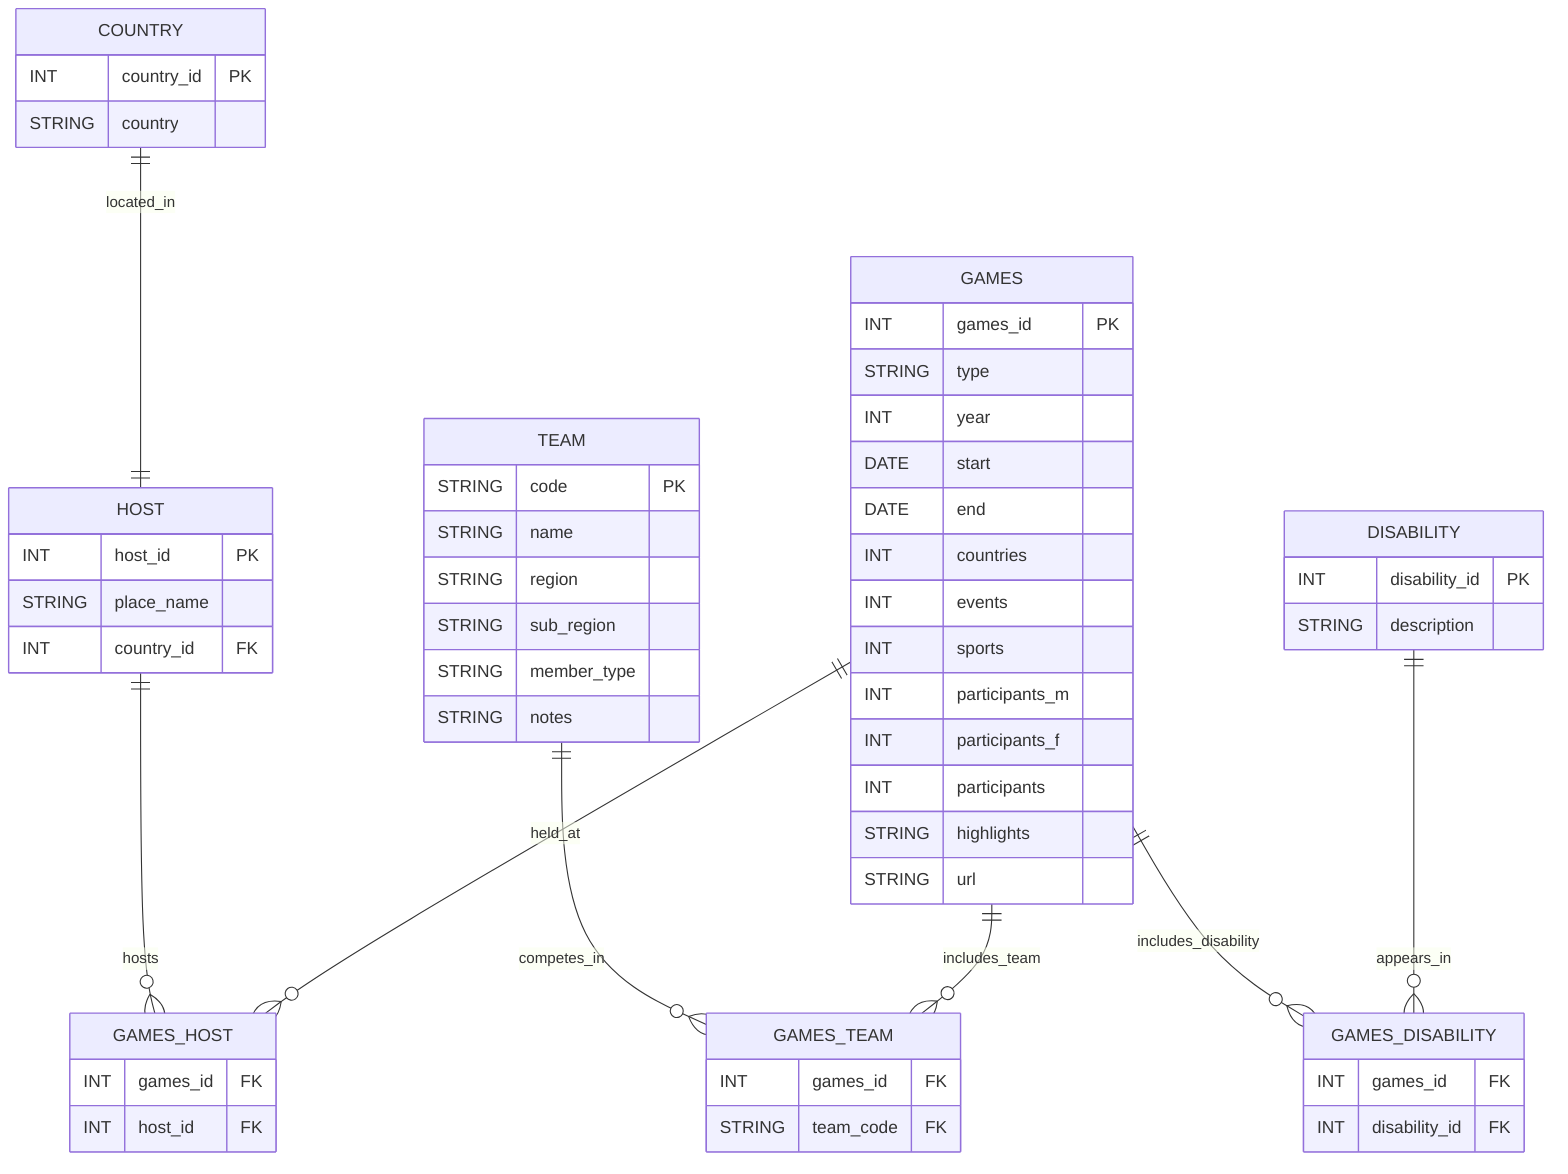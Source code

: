 erDiagram

    GAMES {
        INT games_id PK
        STRING type
        INT year
        DATE start
        DATE end
        INT countries
        INT events
        INT sports
        INT participants_m
        INT participants_f
        INT participants
        STRING highlights
        STRING url
    }

    TEAM {
        STRING code PK
        STRING name
        STRING region
        STRING sub_region
        STRING member_type
        STRING notes
    }

    DISABILITY {
        INT disability_id PK
        STRING description
    }

    COUNTRY {
        INT country_id PK
        STRING country
    }

    HOST {
        INT host_id PK
        STRING place_name
        INT country_id FK
    }

    GAMES_TEAM {
        INT games_id FK
        STRING team_code FK
    }

    GAMES_DISABILITY {
        INT games_id FK
        INT disability_id FK
    }

    GAMES_HOST {
        INT games_id FK
        INT host_id FK
    }

    %% Relationships
    TEAM ||--o{ GAMES_TEAM : competes_in
    GAMES ||--o{ GAMES_TEAM : includes_team

    GAMES ||--o{ GAMES_DISABILITY : includes_disability
    DISABILITY ||--o{ GAMES_DISABILITY : appears_in

    HOST ||--o{ GAMES_HOST : hosts
    GAMES ||--o{ GAMES_HOST : held_at

    COUNTRY ||--|| HOST : located_in